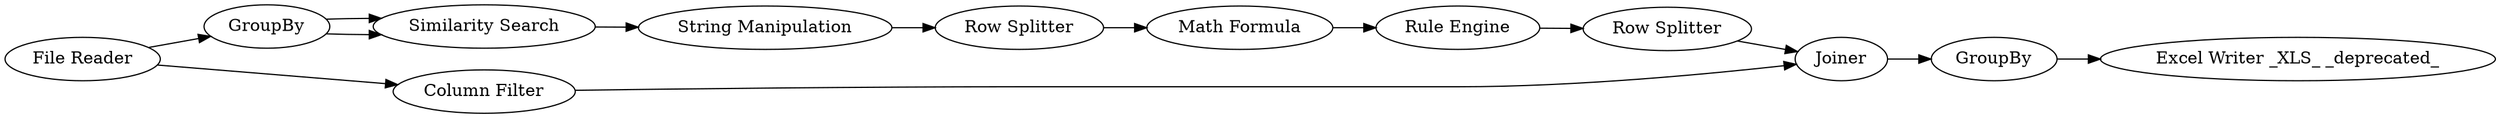 digraph {
	1 [label="File Reader"]
	2 [label=GroupBy]
	3 [label="Similarity Search"]
	4 [label="String Manipulation"]
	5 [label="Row Splitter"]
	6 [label="Math Formula"]
	7 [label="Rule Engine"]
	8 [label="Row Splitter"]
	9 [label="Column Filter"]
	10 [label=Joiner]
	11 [label=GroupBy]
	12 [label="Excel Writer _XLS_ _deprecated_"]
	1 -> 2
	1 -> 9
	2 -> 3
	2 -> 3
	3 -> 4
	4 -> 5
	5 -> 6
	6 -> 7
	7 -> 8
	8 -> 10
	9 -> 10
	10 -> 11
	11 -> 12
	rankdir=LR
}
